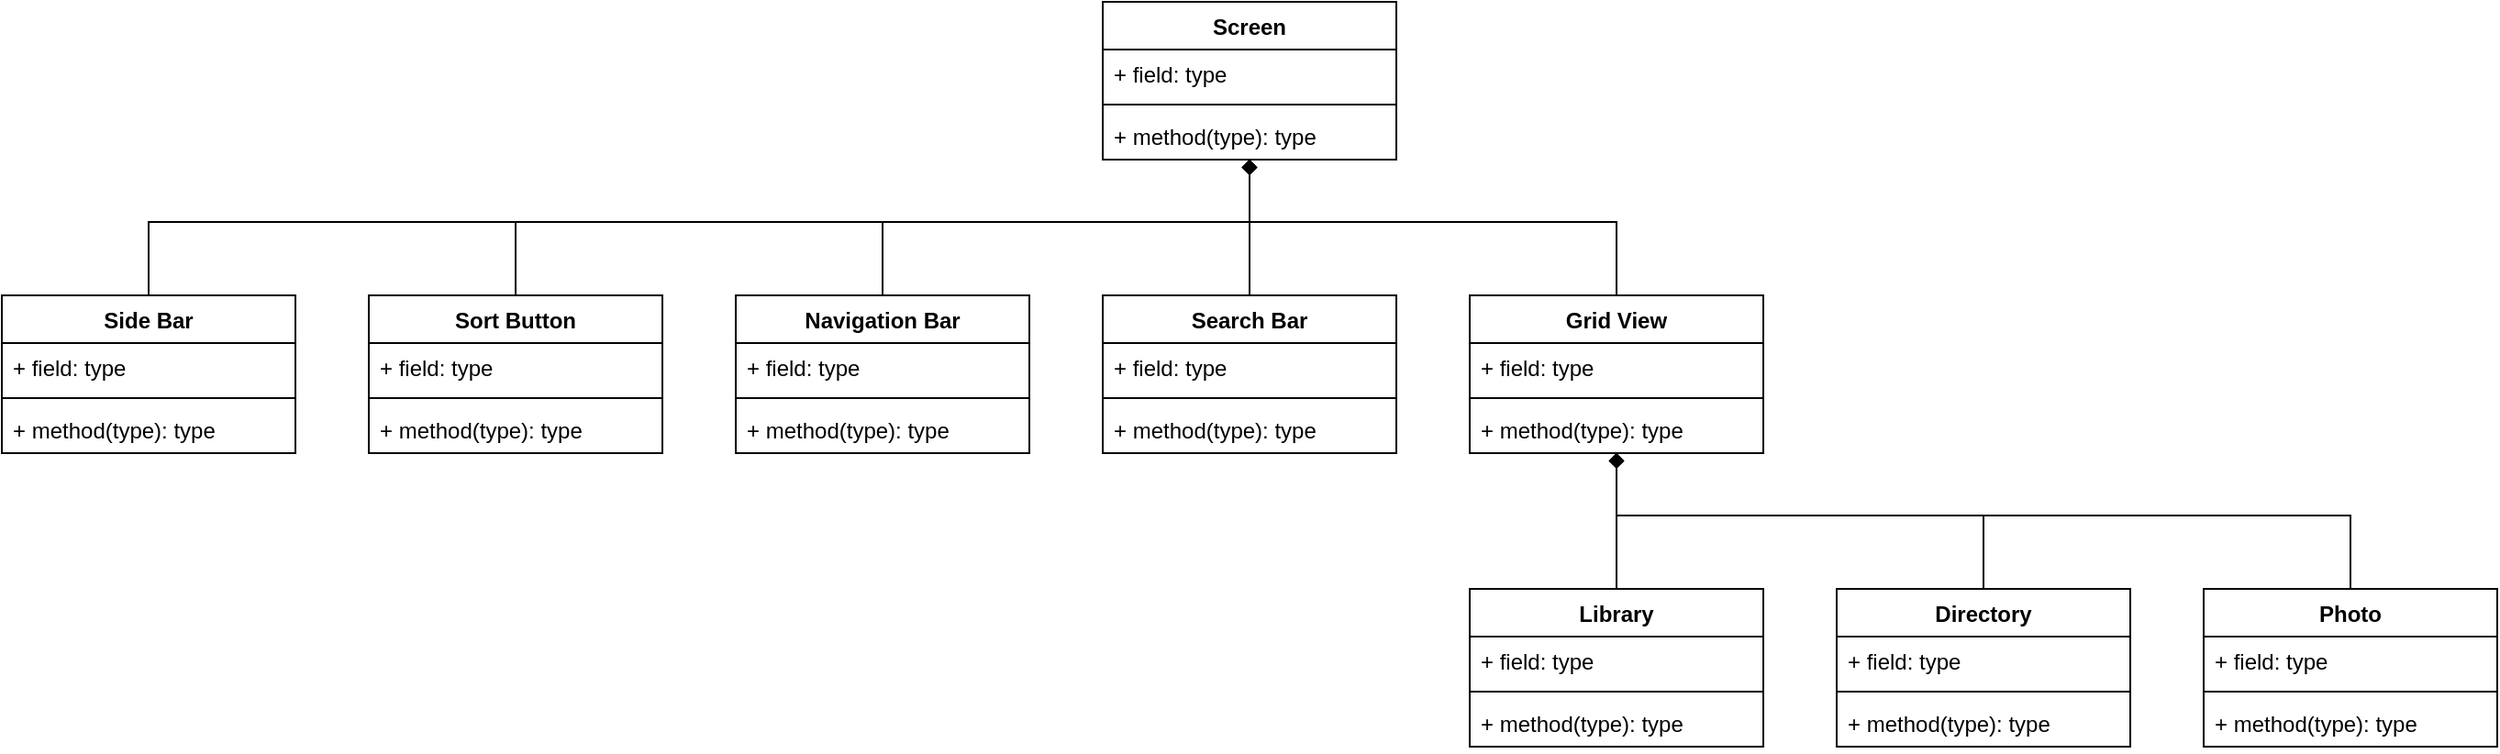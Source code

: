 <mxfile version="20.2.3" type="device"><diagram id="ABTXvN3cNKlu6PvDDSYX" name="Page-1"><mxGraphModel dx="2092" dy="764" grid="1" gridSize="10" guides="1" tooltips="1" connect="1" arrows="1" fold="1" page="1" pageScale="1" pageWidth="850" pageHeight="1100" math="0" shadow="0"><root><mxCell id="0"/><mxCell id="1" parent="0"/><mxCell id="ABWF7tK_u9z97satHVYz-45" style="edgeStyle=orthogonalEdgeStyle;rounded=0;orthogonalLoop=1;jettySize=auto;html=1;endArrow=diamond;endFill=1;" edge="1" parent="1" source="ABWF7tK_u9z97satHVYz-1" target="ABWF7tK_u9z97satHVYz-9"><mxGeometry relative="1" as="geometry"><Array as="points"><mxPoint x="600" y="560"/><mxPoint x="400" y="560"/></Array></mxGeometry></mxCell><mxCell id="ABWF7tK_u9z97satHVYz-1" value="Directory" style="swimlane;fontStyle=1;align=center;verticalAlign=top;childLayout=stackLayout;horizontal=1;startSize=26;horizontalStack=0;resizeParent=1;resizeParentMax=0;resizeLast=0;collapsible=1;marginBottom=0;" vertex="1" parent="1"><mxGeometry x="520" y="600" width="160" height="86" as="geometry"/></mxCell><mxCell id="ABWF7tK_u9z97satHVYz-2" value="+ field: type" style="text;strokeColor=none;fillColor=none;align=left;verticalAlign=top;spacingLeft=4;spacingRight=4;overflow=hidden;rotatable=0;points=[[0,0.5],[1,0.5]];portConstraint=eastwest;" vertex="1" parent="ABWF7tK_u9z97satHVYz-1"><mxGeometry y="26" width="160" height="26" as="geometry"/></mxCell><mxCell id="ABWF7tK_u9z97satHVYz-3" value="" style="line;strokeWidth=1;fillColor=none;align=left;verticalAlign=middle;spacingTop=-1;spacingLeft=3;spacingRight=3;rotatable=0;labelPosition=right;points=[];portConstraint=eastwest;" vertex="1" parent="ABWF7tK_u9z97satHVYz-1"><mxGeometry y="52" width="160" height="8" as="geometry"/></mxCell><mxCell id="ABWF7tK_u9z97satHVYz-4" value="+ method(type): type" style="text;strokeColor=none;fillColor=none;align=left;verticalAlign=top;spacingLeft=4;spacingRight=4;overflow=hidden;rotatable=0;points=[[0,0.5],[1,0.5]];portConstraint=eastwest;" vertex="1" parent="ABWF7tK_u9z97satHVYz-1"><mxGeometry y="60" width="160" height="26" as="geometry"/></mxCell><mxCell id="ABWF7tK_u9z97satHVYz-46" style="edgeStyle=orthogonalEdgeStyle;rounded=0;orthogonalLoop=1;jettySize=auto;html=1;endArrow=diamond;endFill=1;" edge="1" parent="1" source="ABWF7tK_u9z97satHVYz-5" target="ABWF7tK_u9z97satHVYz-9"><mxGeometry relative="1" as="geometry"><Array as="points"><mxPoint x="800" y="560"/><mxPoint x="400" y="560"/></Array></mxGeometry></mxCell><mxCell id="ABWF7tK_u9z97satHVYz-5" value="Photo" style="swimlane;fontStyle=1;align=center;verticalAlign=top;childLayout=stackLayout;horizontal=1;startSize=26;horizontalStack=0;resizeParent=1;resizeParentMax=0;resizeLast=0;collapsible=1;marginBottom=0;" vertex="1" parent="1"><mxGeometry x="720" y="600" width="160" height="86" as="geometry"/></mxCell><mxCell id="ABWF7tK_u9z97satHVYz-6" value="+ field: type" style="text;strokeColor=none;fillColor=none;align=left;verticalAlign=top;spacingLeft=4;spacingRight=4;overflow=hidden;rotatable=0;points=[[0,0.5],[1,0.5]];portConstraint=eastwest;" vertex="1" parent="ABWF7tK_u9z97satHVYz-5"><mxGeometry y="26" width="160" height="26" as="geometry"/></mxCell><mxCell id="ABWF7tK_u9z97satHVYz-7" value="" style="line;strokeWidth=1;fillColor=none;align=left;verticalAlign=middle;spacingTop=-1;spacingLeft=3;spacingRight=3;rotatable=0;labelPosition=right;points=[];portConstraint=eastwest;" vertex="1" parent="ABWF7tK_u9z97satHVYz-5"><mxGeometry y="52" width="160" height="8" as="geometry"/></mxCell><mxCell id="ABWF7tK_u9z97satHVYz-8" value="+ method(type): type" style="text;strokeColor=none;fillColor=none;align=left;verticalAlign=top;spacingLeft=4;spacingRight=4;overflow=hidden;rotatable=0;points=[[0,0.5],[1,0.5]];portConstraint=eastwest;" vertex="1" parent="ABWF7tK_u9z97satHVYz-5"><mxGeometry y="60" width="160" height="26" as="geometry"/></mxCell><mxCell id="ABWF7tK_u9z97satHVYz-42" style="edgeStyle=orthogonalEdgeStyle;rounded=0;orthogonalLoop=1;jettySize=auto;html=1;endArrow=diamond;endFill=1;" edge="1" parent="1" source="ABWF7tK_u9z97satHVYz-9" target="ABWF7tK_u9z97satHVYz-25"><mxGeometry relative="1" as="geometry"><Array as="points"><mxPoint x="400" y="400"/><mxPoint x="200" y="400"/></Array></mxGeometry></mxCell><mxCell id="ABWF7tK_u9z97satHVYz-9" value="Grid View" style="swimlane;fontStyle=1;align=center;verticalAlign=top;childLayout=stackLayout;horizontal=1;startSize=26;horizontalStack=0;resizeParent=1;resizeParentMax=0;resizeLast=0;collapsible=1;marginBottom=0;" vertex="1" parent="1"><mxGeometry x="320" y="440" width="160" height="86" as="geometry"/></mxCell><mxCell id="ABWF7tK_u9z97satHVYz-10" value="+ field: type" style="text;strokeColor=none;fillColor=none;align=left;verticalAlign=top;spacingLeft=4;spacingRight=4;overflow=hidden;rotatable=0;points=[[0,0.5],[1,0.5]];portConstraint=eastwest;" vertex="1" parent="ABWF7tK_u9z97satHVYz-9"><mxGeometry y="26" width="160" height="26" as="geometry"/></mxCell><mxCell id="ABWF7tK_u9z97satHVYz-11" value="" style="line;strokeWidth=1;fillColor=none;align=left;verticalAlign=middle;spacingTop=-1;spacingLeft=3;spacingRight=3;rotatable=0;labelPosition=right;points=[];portConstraint=eastwest;" vertex="1" parent="ABWF7tK_u9z97satHVYz-9"><mxGeometry y="52" width="160" height="8" as="geometry"/></mxCell><mxCell id="ABWF7tK_u9z97satHVYz-12" value="+ method(type): type" style="text;strokeColor=none;fillColor=none;align=left;verticalAlign=top;spacingLeft=4;spacingRight=4;overflow=hidden;rotatable=0;points=[[0,0.5],[1,0.5]];portConstraint=eastwest;" vertex="1" parent="ABWF7tK_u9z97satHVYz-9"><mxGeometry y="60" width="160" height="26" as="geometry"/></mxCell><mxCell id="ABWF7tK_u9z97satHVYz-41" style="edgeStyle=orthogonalEdgeStyle;rounded=0;orthogonalLoop=1;jettySize=auto;html=1;endArrow=diamond;endFill=1;" edge="1" parent="1" source="ABWF7tK_u9z97satHVYz-13" target="ABWF7tK_u9z97satHVYz-25"><mxGeometry relative="1" as="geometry"/></mxCell><mxCell id="ABWF7tK_u9z97satHVYz-13" value="Search Bar" style="swimlane;fontStyle=1;align=center;verticalAlign=top;childLayout=stackLayout;horizontal=1;startSize=26;horizontalStack=0;resizeParent=1;resizeParentMax=0;resizeLast=0;collapsible=1;marginBottom=0;" vertex="1" parent="1"><mxGeometry x="120" y="440" width="160" height="86" as="geometry"/></mxCell><mxCell id="ABWF7tK_u9z97satHVYz-14" value="+ field: type" style="text;strokeColor=none;fillColor=none;align=left;verticalAlign=top;spacingLeft=4;spacingRight=4;overflow=hidden;rotatable=0;points=[[0,0.5],[1,0.5]];portConstraint=eastwest;" vertex="1" parent="ABWF7tK_u9z97satHVYz-13"><mxGeometry y="26" width="160" height="26" as="geometry"/></mxCell><mxCell id="ABWF7tK_u9z97satHVYz-15" value="" style="line;strokeWidth=1;fillColor=none;align=left;verticalAlign=middle;spacingTop=-1;spacingLeft=3;spacingRight=3;rotatable=0;labelPosition=right;points=[];portConstraint=eastwest;" vertex="1" parent="ABWF7tK_u9z97satHVYz-13"><mxGeometry y="52" width="160" height="8" as="geometry"/></mxCell><mxCell id="ABWF7tK_u9z97satHVYz-16" value="+ method(type): type" style="text;strokeColor=none;fillColor=none;align=left;verticalAlign=top;spacingLeft=4;spacingRight=4;overflow=hidden;rotatable=0;points=[[0,0.5],[1,0.5]];portConstraint=eastwest;" vertex="1" parent="ABWF7tK_u9z97satHVYz-13"><mxGeometry y="60" width="160" height="26" as="geometry"/></mxCell><mxCell id="ABWF7tK_u9z97satHVYz-43" style="edgeStyle=orthogonalEdgeStyle;rounded=0;orthogonalLoop=1;jettySize=auto;html=1;endArrow=diamond;endFill=1;" edge="1" parent="1" source="ABWF7tK_u9z97satHVYz-17" target="ABWF7tK_u9z97satHVYz-25"><mxGeometry relative="1" as="geometry"><Array as="points"><mxPoint y="400"/><mxPoint x="200" y="400"/></Array></mxGeometry></mxCell><mxCell id="ABWF7tK_u9z97satHVYz-17" value="Navigation Bar" style="swimlane;fontStyle=1;align=center;verticalAlign=top;childLayout=stackLayout;horizontal=1;startSize=26;horizontalStack=0;resizeParent=1;resizeParentMax=0;resizeLast=0;collapsible=1;marginBottom=0;" vertex="1" parent="1"><mxGeometry x="-80" y="440" width="160" height="86" as="geometry"/></mxCell><mxCell id="ABWF7tK_u9z97satHVYz-18" value="+ field: type" style="text;strokeColor=none;fillColor=none;align=left;verticalAlign=top;spacingLeft=4;spacingRight=4;overflow=hidden;rotatable=0;points=[[0,0.5],[1,0.5]];portConstraint=eastwest;" vertex="1" parent="ABWF7tK_u9z97satHVYz-17"><mxGeometry y="26" width="160" height="26" as="geometry"/></mxCell><mxCell id="ABWF7tK_u9z97satHVYz-19" value="" style="line;strokeWidth=1;fillColor=none;align=left;verticalAlign=middle;spacingTop=-1;spacingLeft=3;spacingRight=3;rotatable=0;labelPosition=right;points=[];portConstraint=eastwest;" vertex="1" parent="ABWF7tK_u9z97satHVYz-17"><mxGeometry y="52" width="160" height="8" as="geometry"/></mxCell><mxCell id="ABWF7tK_u9z97satHVYz-20" value="+ method(type): type" style="text;strokeColor=none;fillColor=none;align=left;verticalAlign=top;spacingLeft=4;spacingRight=4;overflow=hidden;rotatable=0;points=[[0,0.5],[1,0.5]];portConstraint=eastwest;" vertex="1" parent="ABWF7tK_u9z97satHVYz-17"><mxGeometry y="60" width="160" height="26" as="geometry"/></mxCell><mxCell id="ABWF7tK_u9z97satHVYz-44" style="edgeStyle=orthogonalEdgeStyle;rounded=0;orthogonalLoop=1;jettySize=auto;html=1;endArrow=diamond;endFill=1;" edge="1" parent="1" source="ABWF7tK_u9z97satHVYz-21" target="ABWF7tK_u9z97satHVYz-9"><mxGeometry relative="1" as="geometry"/></mxCell><mxCell id="ABWF7tK_u9z97satHVYz-21" value="Library" style="swimlane;fontStyle=1;align=center;verticalAlign=top;childLayout=stackLayout;horizontal=1;startSize=26;horizontalStack=0;resizeParent=1;resizeParentMax=0;resizeLast=0;collapsible=1;marginBottom=0;" vertex="1" parent="1"><mxGeometry x="320" y="600" width="160" height="86" as="geometry"/></mxCell><mxCell id="ABWF7tK_u9z97satHVYz-22" value="+ field: type" style="text;strokeColor=none;fillColor=none;align=left;verticalAlign=top;spacingLeft=4;spacingRight=4;overflow=hidden;rotatable=0;points=[[0,0.5],[1,0.5]];portConstraint=eastwest;" vertex="1" parent="ABWF7tK_u9z97satHVYz-21"><mxGeometry y="26" width="160" height="26" as="geometry"/></mxCell><mxCell id="ABWF7tK_u9z97satHVYz-23" value="" style="line;strokeWidth=1;fillColor=none;align=left;verticalAlign=middle;spacingTop=-1;spacingLeft=3;spacingRight=3;rotatable=0;labelPosition=right;points=[];portConstraint=eastwest;" vertex="1" parent="ABWF7tK_u9z97satHVYz-21"><mxGeometry y="52" width="160" height="8" as="geometry"/></mxCell><mxCell id="ABWF7tK_u9z97satHVYz-24" value="+ method(type): type" style="text;strokeColor=none;fillColor=none;align=left;verticalAlign=top;spacingLeft=4;spacingRight=4;overflow=hidden;rotatable=0;points=[[0,0.5],[1,0.5]];portConstraint=eastwest;" vertex="1" parent="ABWF7tK_u9z97satHVYz-21"><mxGeometry y="60" width="160" height="26" as="geometry"/></mxCell><mxCell id="ABWF7tK_u9z97satHVYz-25" value="Screen" style="swimlane;fontStyle=1;align=center;verticalAlign=top;childLayout=stackLayout;horizontal=1;startSize=26;horizontalStack=0;resizeParent=1;resizeParentMax=0;resizeLast=0;collapsible=1;marginBottom=0;" vertex="1" parent="1"><mxGeometry x="120" y="280" width="160" height="86" as="geometry"/></mxCell><mxCell id="ABWF7tK_u9z97satHVYz-26" value="+ field: type" style="text;strokeColor=none;fillColor=none;align=left;verticalAlign=top;spacingLeft=4;spacingRight=4;overflow=hidden;rotatable=0;points=[[0,0.5],[1,0.5]];portConstraint=eastwest;" vertex="1" parent="ABWF7tK_u9z97satHVYz-25"><mxGeometry y="26" width="160" height="26" as="geometry"/></mxCell><mxCell id="ABWF7tK_u9z97satHVYz-27" value="" style="line;strokeWidth=1;fillColor=none;align=left;verticalAlign=middle;spacingTop=-1;spacingLeft=3;spacingRight=3;rotatable=0;labelPosition=right;points=[];portConstraint=eastwest;" vertex="1" parent="ABWF7tK_u9z97satHVYz-25"><mxGeometry y="52" width="160" height="8" as="geometry"/></mxCell><mxCell id="ABWF7tK_u9z97satHVYz-28" value="+ method(type): type" style="text;strokeColor=none;fillColor=none;align=left;verticalAlign=top;spacingLeft=4;spacingRight=4;overflow=hidden;rotatable=0;points=[[0,0.5],[1,0.5]];portConstraint=eastwest;" vertex="1" parent="ABWF7tK_u9z97satHVYz-25"><mxGeometry y="60" width="160" height="26" as="geometry"/></mxCell><mxCell id="ABWF7tK_u9z97satHVYz-47" style="edgeStyle=orthogonalEdgeStyle;rounded=0;orthogonalLoop=1;jettySize=auto;html=1;endArrow=diamond;endFill=1;" edge="1" parent="1" source="ABWF7tK_u9z97satHVYz-29" target="ABWF7tK_u9z97satHVYz-25"><mxGeometry relative="1" as="geometry"><Array as="points"><mxPoint x="-200" y="400"/><mxPoint x="200" y="400"/></Array></mxGeometry></mxCell><mxCell id="ABWF7tK_u9z97satHVYz-29" value="Sort Button" style="swimlane;fontStyle=1;align=center;verticalAlign=top;childLayout=stackLayout;horizontal=1;startSize=26;horizontalStack=0;resizeParent=1;resizeParentMax=0;resizeLast=0;collapsible=1;marginBottom=0;" vertex="1" parent="1"><mxGeometry x="-280" y="440" width="160" height="86" as="geometry"/></mxCell><mxCell id="ABWF7tK_u9z97satHVYz-30" value="+ field: type" style="text;strokeColor=none;fillColor=none;align=left;verticalAlign=top;spacingLeft=4;spacingRight=4;overflow=hidden;rotatable=0;points=[[0,0.5],[1,0.5]];portConstraint=eastwest;" vertex="1" parent="ABWF7tK_u9z97satHVYz-29"><mxGeometry y="26" width="160" height="26" as="geometry"/></mxCell><mxCell id="ABWF7tK_u9z97satHVYz-31" value="" style="line;strokeWidth=1;fillColor=none;align=left;verticalAlign=middle;spacingTop=-1;spacingLeft=3;spacingRight=3;rotatable=0;labelPosition=right;points=[];portConstraint=eastwest;" vertex="1" parent="ABWF7tK_u9z97satHVYz-29"><mxGeometry y="52" width="160" height="8" as="geometry"/></mxCell><mxCell id="ABWF7tK_u9z97satHVYz-32" value="+ method(type): type" style="text;strokeColor=none;fillColor=none;align=left;verticalAlign=top;spacingLeft=4;spacingRight=4;overflow=hidden;rotatable=0;points=[[0,0.5],[1,0.5]];portConstraint=eastwest;" vertex="1" parent="ABWF7tK_u9z97satHVYz-29"><mxGeometry y="60" width="160" height="26" as="geometry"/></mxCell><mxCell id="ABWF7tK_u9z97satHVYz-48" style="edgeStyle=orthogonalEdgeStyle;rounded=0;orthogonalLoop=1;jettySize=auto;html=1;endArrow=diamond;endFill=1;" edge="1" parent="1" source="ABWF7tK_u9z97satHVYz-33" target="ABWF7tK_u9z97satHVYz-25"><mxGeometry relative="1" as="geometry"><Array as="points"><mxPoint x="-400" y="400"/><mxPoint x="200" y="400"/></Array></mxGeometry></mxCell><mxCell id="ABWF7tK_u9z97satHVYz-33" value="Side Bar" style="swimlane;fontStyle=1;align=center;verticalAlign=top;childLayout=stackLayout;horizontal=1;startSize=26;horizontalStack=0;resizeParent=1;resizeParentMax=0;resizeLast=0;collapsible=1;marginBottom=0;" vertex="1" parent="1"><mxGeometry x="-480" y="440" width="160" height="86" as="geometry"/></mxCell><mxCell id="ABWF7tK_u9z97satHVYz-34" value="+ field: type" style="text;strokeColor=none;fillColor=none;align=left;verticalAlign=top;spacingLeft=4;spacingRight=4;overflow=hidden;rotatable=0;points=[[0,0.5],[1,0.5]];portConstraint=eastwest;" vertex="1" parent="ABWF7tK_u9z97satHVYz-33"><mxGeometry y="26" width="160" height="26" as="geometry"/></mxCell><mxCell id="ABWF7tK_u9z97satHVYz-35" value="" style="line;strokeWidth=1;fillColor=none;align=left;verticalAlign=middle;spacingTop=-1;spacingLeft=3;spacingRight=3;rotatable=0;labelPosition=right;points=[];portConstraint=eastwest;" vertex="1" parent="ABWF7tK_u9z97satHVYz-33"><mxGeometry y="52" width="160" height="8" as="geometry"/></mxCell><mxCell id="ABWF7tK_u9z97satHVYz-36" value="+ method(type): type" style="text;strokeColor=none;fillColor=none;align=left;verticalAlign=top;spacingLeft=4;spacingRight=4;overflow=hidden;rotatable=0;points=[[0,0.5],[1,0.5]];portConstraint=eastwest;" vertex="1" parent="ABWF7tK_u9z97satHVYz-33"><mxGeometry y="60" width="160" height="26" as="geometry"/></mxCell></root></mxGraphModel></diagram></mxfile>